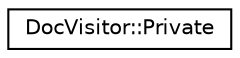 digraph "类继承关系图"
{
 // INTERACTIVE_SVG=YES
 // LATEX_PDF_SIZE
  edge [fontname="Helvetica",fontsize="10",labelfontname="Helvetica",labelfontsize="10"];
  node [fontname="Helvetica",fontsize="10",shape=record];
  rankdir="LR";
  Node0 [label="DocVisitor::Private",height=0.2,width=0.4,color="black", fillcolor="white", style="filled",URL="$d7/d3e/struct_doc_visitor_1_1_private.html",tooltip=" "];
}
